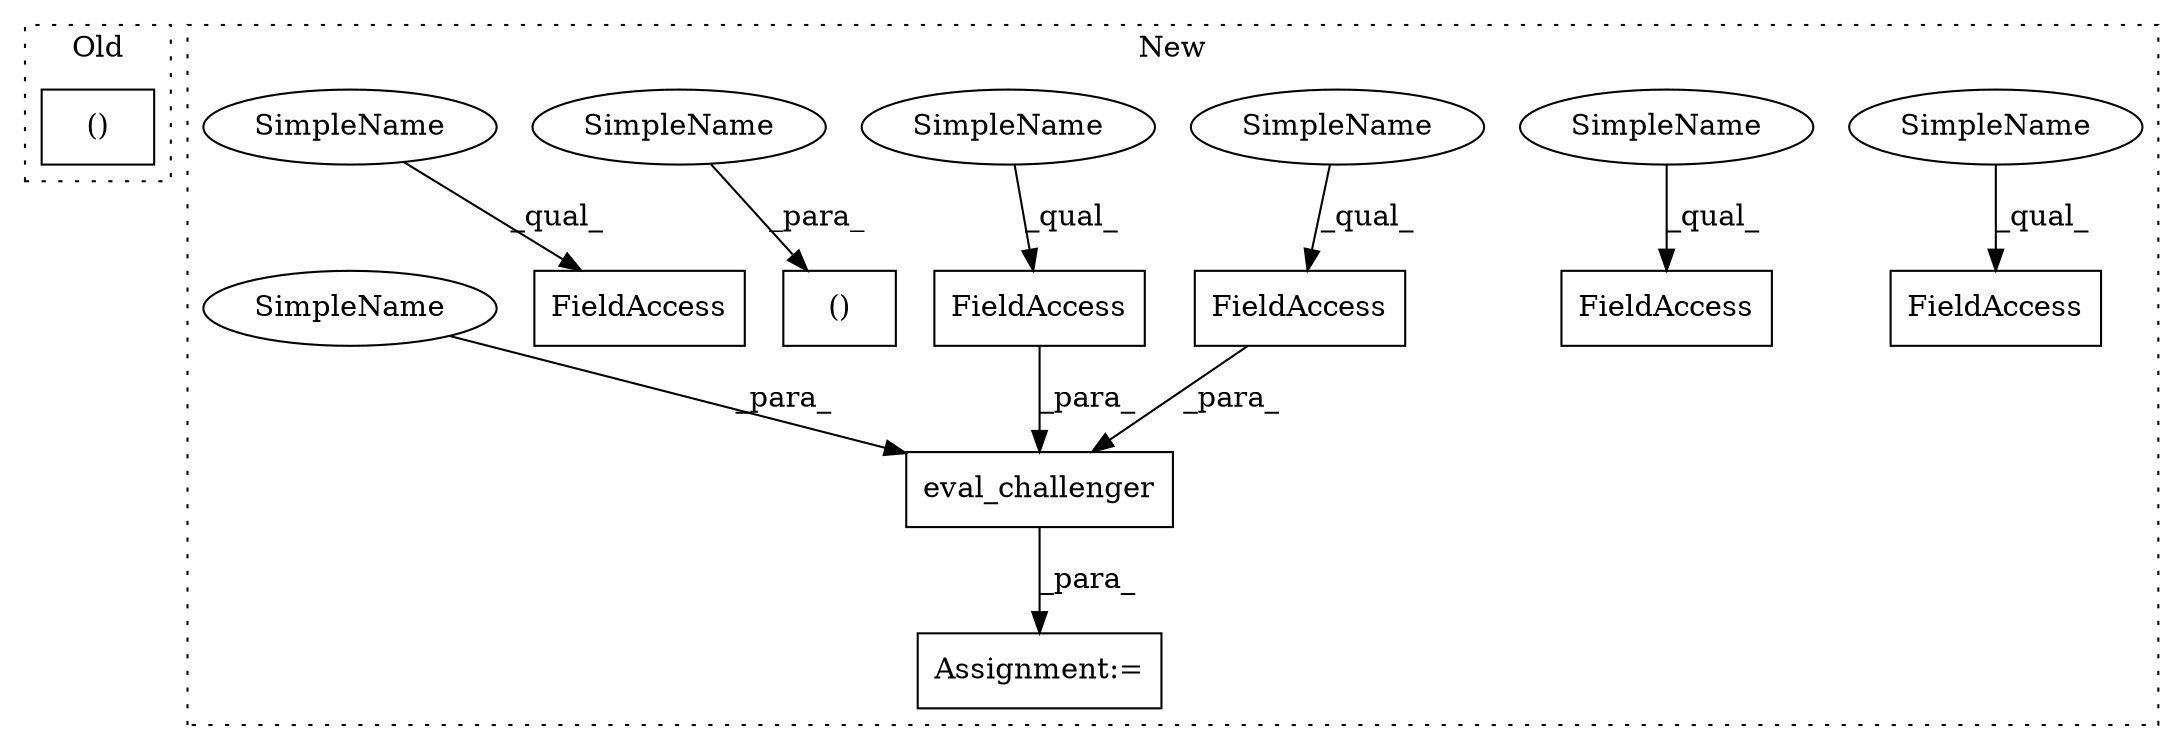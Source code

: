 digraph G {
subgraph cluster0 {
1 [label="()" a="106" s="20551" l="20" shape="box"];
label = "Old";
style="dotted";
}
subgraph cluster1 {
2 [label="eval_challenger" a="32" s="26770,26817" l="16,1" shape="box"];
3 [label="FieldAccess" a="22" s="26879" l="15" shape="box"];
4 [label="()" a="106" s="26652" l="28" shape="box"];
5 [label="FieldAccess" a="22" s="26810" l="7" shape="box"];
6 [label="FieldAccess" a="22" s="26799" l="10" shape="box"];
7 [label="FieldAccess" a="22" s="26895" l="12" shape="box"];
8 [label="FieldAccess" a="22" s="26908" l="7" shape="box"];
9 [label="Assignment:=" a="7" s="26769" l="1" shape="box"];
10 [label="SimpleName" a="42" s="26908" l="4" shape="ellipse"];
11 [label="SimpleName" a="42" s="26895" l="4" shape="ellipse"];
12 [label="SimpleName" a="42" s="26799" l="4" shape="ellipse"];
13 [label="SimpleName" a="42" s="26810" l="4" shape="ellipse"];
14 [label="SimpleName" a="42" s="26672" l="8" shape="ellipse"];
15 [label="SimpleName" a="42" s="26879" l="8" shape="ellipse"];
16 [label="SimpleName" a="42" s="26786" l="8" shape="ellipse"];
label = "New";
style="dotted";
}
2 -> 9 [label="_para_"];
5 -> 2 [label="_para_"];
6 -> 2 [label="_para_"];
10 -> 8 [label="_qual_"];
11 -> 7 [label="_qual_"];
12 -> 6 [label="_qual_"];
13 -> 5 [label="_qual_"];
14 -> 4 [label="_para_"];
15 -> 3 [label="_qual_"];
16 -> 2 [label="_para_"];
}